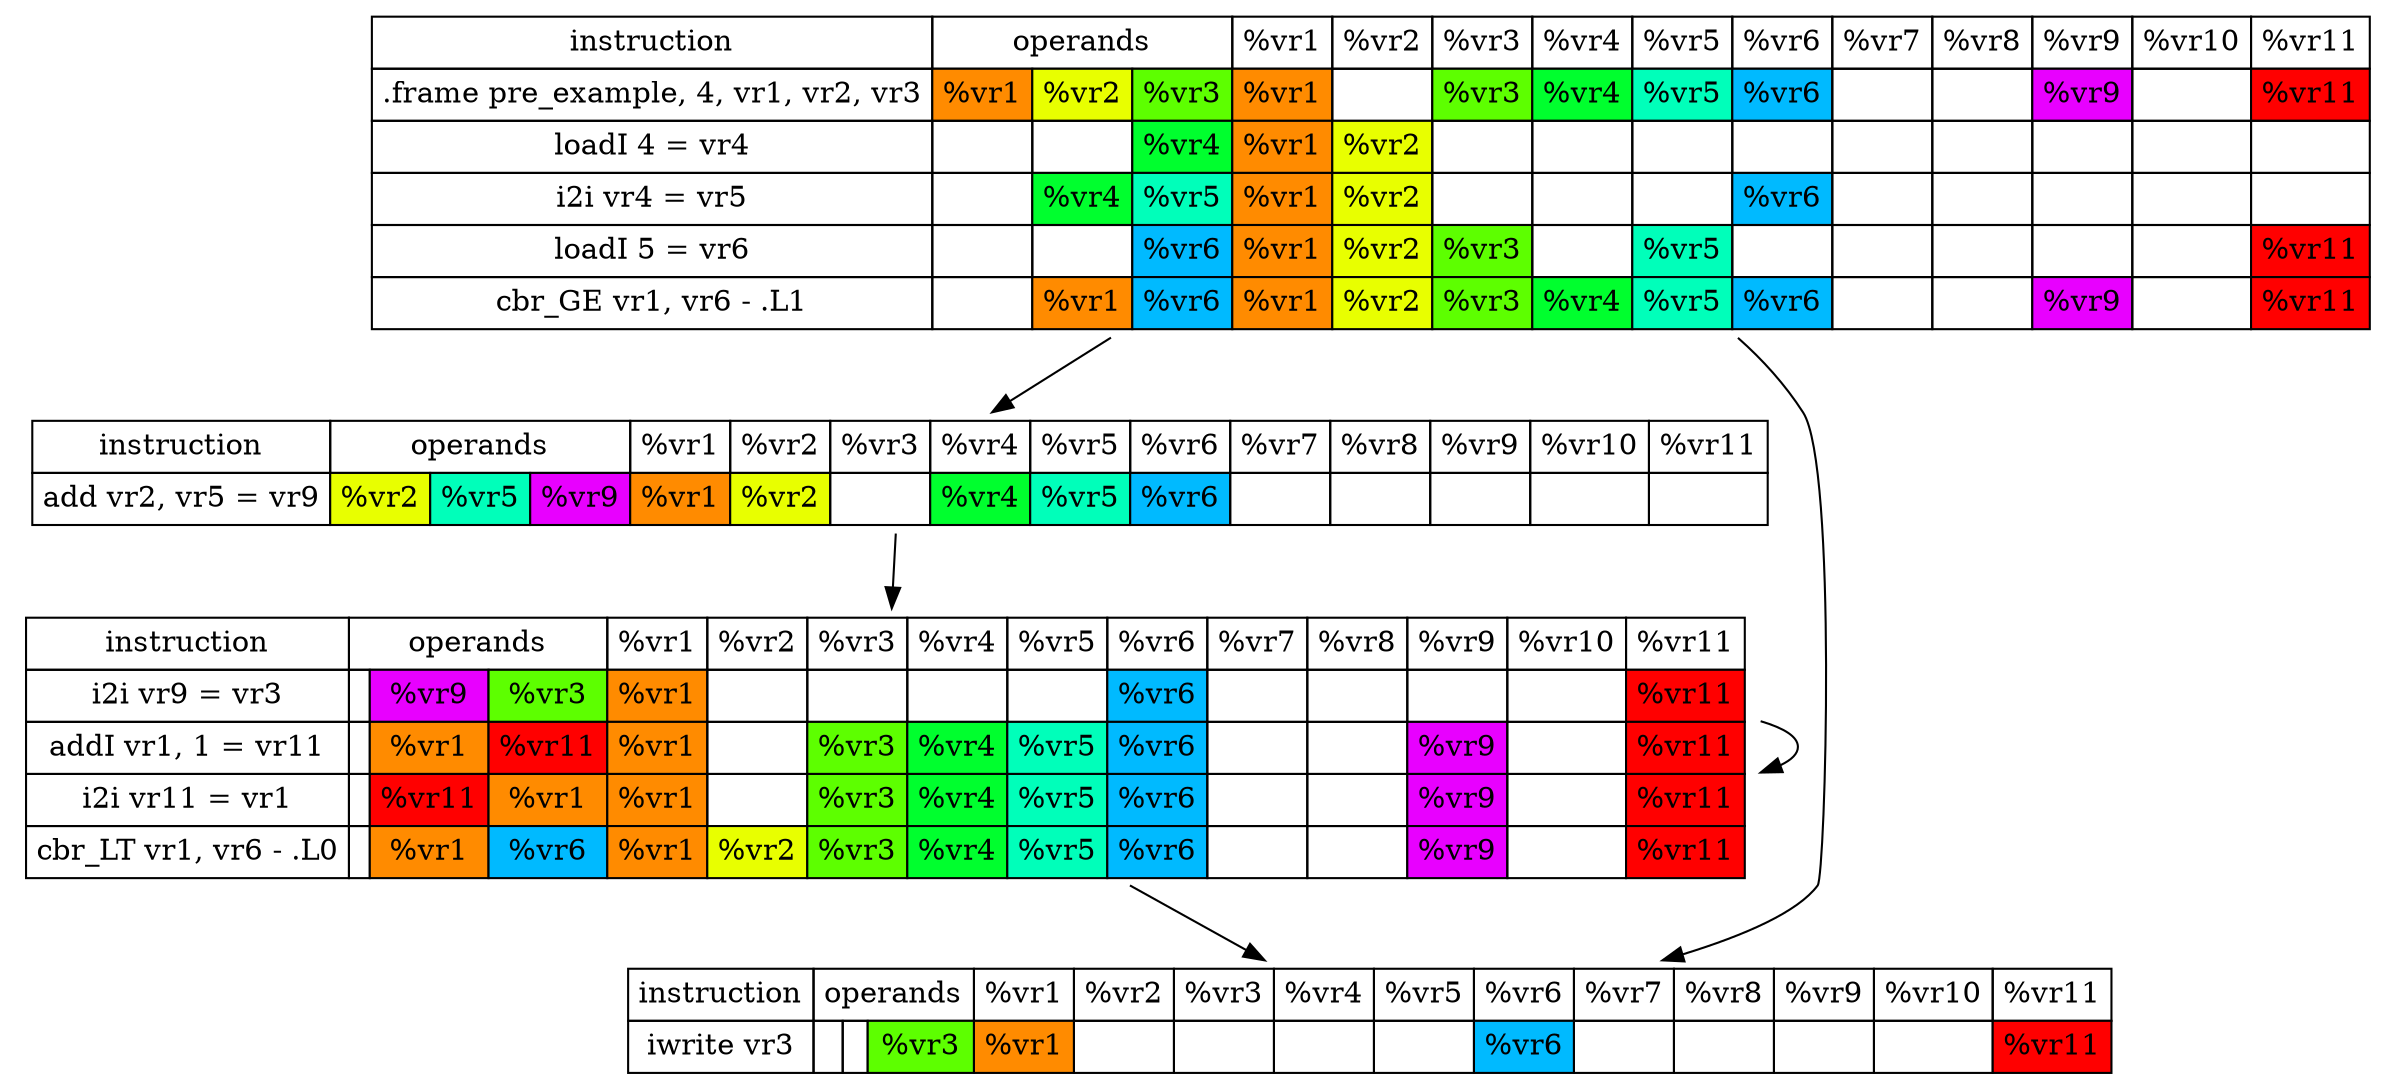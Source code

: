 digraph cfg {
_F_pre_example [shape = none, label = <
<table border="0" cellborder="1" cellspacing="0" cellpadding="4">
<tr><td>instruction</td><td colspan="3">operands</td>
<td>%vr1</td>
<td>%vr2</td>
<td>%vr3</td>
<td>%vr4</td>
<td>%vr5</td>
<td>%vr6</td>
<td>%vr7</td>
<td>%vr8</td>
<td>%vr9</td>
<td>%vr10</td>
<td>%vr11</td>
</tr>
<tr><td>.frame pre_example, 4, vr1, vr2, vr3</td>
    <td bgcolor = "0.090909086 1 1">%vr1</td>
    <td bgcolor = "0.18181817 1 1">%vr2</td>
    <td bgcolor = "0.27272728 1 1">%vr3</td>
    <td bgcolor = "0.090909086 1 1">%vr1</td>
<td></td>
    <td bgcolor = "0.27272728 1 1">%vr3</td>
    <td bgcolor = "0.36363634 1 1">%vr4</td>
    <td bgcolor = "0.45454544 1 1">%vr5</td>
    <td bgcolor = "0.54545456 1 1">%vr6</td>
<td></td>
<td></td>
    <td bgcolor = "0.81818175 1 1">%vr9</td>
<td></td>
    <td bgcolor = "1 1 1">%vr11</td>
</tr>
<tr><td>loadI 4 = vr4</td>
<td></td>
<td></td>
    <td bgcolor = "0.36363634 1 1">%vr4</td>
    <td bgcolor = "0.090909086 1 1">%vr1</td>
    <td bgcolor = "0.18181817 1 1">%vr2</td>
<td></td>
<td></td>
<td></td>
<td></td>
<td></td>
<td></td>
<td></td>
<td></td>
<td></td>
</tr>
<tr><td>i2i vr4 = vr5</td>
<td></td>
    <td bgcolor = "0.36363634 1 1">%vr4</td>
    <td bgcolor = "0.45454544 1 1">%vr5</td>
    <td bgcolor = "0.090909086 1 1">%vr1</td>
    <td bgcolor = "0.18181817 1 1">%vr2</td>
<td></td>
<td></td>
<td></td>
    <td bgcolor = "0.54545456 1 1">%vr6</td>
<td></td>
<td></td>
<td></td>
<td></td>
<td></td>
</tr>
<tr><td>loadI 5 = vr6</td>
<td></td>
<td></td>
    <td bgcolor = "0.54545456 1 1">%vr6</td>
    <td bgcolor = "0.090909086 1 1">%vr1</td>
    <td bgcolor = "0.18181817 1 1">%vr2</td>
    <td bgcolor = "0.27272728 1 1">%vr3</td>
<td></td>
    <td bgcolor = "0.45454544 1 1">%vr5</td>
<td></td>
<td></td>
<td></td>
<td></td>
<td></td>
    <td bgcolor = "1 1 1">%vr11</td>
</tr>
<tr><td>cbr_GE vr1, vr6 - .L1</td>
<td></td>
    <td bgcolor = "0.090909086 1 1">%vr1</td>
    <td bgcolor = "0.54545456 1 1">%vr6</td>
    <td bgcolor = "0.090909086 1 1">%vr1</td>
    <td bgcolor = "0.18181817 1 1">%vr2</td>
    <td bgcolor = "0.27272728 1 1">%vr3</td>
    <td bgcolor = "0.36363634 1 1">%vr4</td>
    <td bgcolor = "0.45454544 1 1">%vr5</td>
    <td bgcolor = "0.54545456 1 1">%vr6</td>
<td></td>
<td></td>
    <td bgcolor = "0.81818175 1 1">%vr9</td>
<td></td>
    <td bgcolor = "1 1 1">%vr11</td>
</tr>
</table>>]
_F_pre_example -> _pre_F_pre_example_L0
_F_pre_example -> _L1
_pre_F_pre_example_L0 [shape = none, label = <
<table border="0" cellborder="1" cellspacing="0" cellpadding="4">
<tr><td>instruction</td><td colspan="3">operands</td>
<td>%vr1</td>
<td>%vr2</td>
<td>%vr3</td>
<td>%vr4</td>
<td>%vr5</td>
<td>%vr6</td>
<td>%vr7</td>
<td>%vr8</td>
<td>%vr9</td>
<td>%vr10</td>
<td>%vr11</td>
</tr>
<tr><td>add vr2, vr5 = vr9</td>
    <td bgcolor = "0.18181817 1 1">%vr2</td>
    <td bgcolor = "0.45454544 1 1">%vr5</td>
    <td bgcolor = "0.81818175 1 1">%vr9</td>
    <td bgcolor = "0.090909086 1 1">%vr1</td>
    <td bgcolor = "0.18181817 1 1">%vr2</td>
<td></td>
    <td bgcolor = "0.36363634 1 1">%vr4</td>
    <td bgcolor = "0.45454544 1 1">%vr5</td>
    <td bgcolor = "0.54545456 1 1">%vr6</td>
<td></td>
<td></td>
<td></td>
<td></td>
<td></td>
</tr>
</table>>]
_pre_F_pre_example_L0 -> _L0
_L0 [shape = none, label = <
<table border="0" cellborder="1" cellspacing="0" cellpadding="4">
<tr><td>instruction</td><td colspan="3">operands</td>
<td>%vr1</td>
<td>%vr2</td>
<td>%vr3</td>
<td>%vr4</td>
<td>%vr5</td>
<td>%vr6</td>
<td>%vr7</td>
<td>%vr8</td>
<td>%vr9</td>
<td>%vr10</td>
<td>%vr11</td>
</tr>
<tr><td>i2i vr9 = vr3</td>
<td></td>
    <td bgcolor = "0.81818175 1 1">%vr9</td>
    <td bgcolor = "0.27272728 1 1">%vr3</td>
    <td bgcolor = "0.090909086 1 1">%vr1</td>
<td></td>
<td></td>
<td></td>
<td></td>
    <td bgcolor = "0.54545456 1 1">%vr6</td>
<td></td>
<td></td>
<td></td>
<td></td>
    <td bgcolor = "1 1 1">%vr11</td>
</tr>
<tr><td>addI vr1, 1 = vr11</td>
<td></td>
    <td bgcolor = "0.090909086 1 1">%vr1</td>
    <td bgcolor = "1 1 1">%vr11</td>
    <td bgcolor = "0.090909086 1 1">%vr1</td>
<td></td>
    <td bgcolor = "0.27272728 1 1">%vr3</td>
    <td bgcolor = "0.36363634 1 1">%vr4</td>
    <td bgcolor = "0.45454544 1 1">%vr5</td>
    <td bgcolor = "0.54545456 1 1">%vr6</td>
<td></td>
<td></td>
    <td bgcolor = "0.81818175 1 1">%vr9</td>
<td></td>
    <td bgcolor = "1 1 1">%vr11</td>
</tr>
<tr><td>i2i vr11 = vr1</td>
<td></td>
    <td bgcolor = "1 1 1">%vr11</td>
    <td bgcolor = "0.090909086 1 1">%vr1</td>
    <td bgcolor = "0.090909086 1 1">%vr1</td>
<td></td>
    <td bgcolor = "0.27272728 1 1">%vr3</td>
    <td bgcolor = "0.36363634 1 1">%vr4</td>
    <td bgcolor = "0.45454544 1 1">%vr5</td>
    <td bgcolor = "0.54545456 1 1">%vr6</td>
<td></td>
<td></td>
    <td bgcolor = "0.81818175 1 1">%vr9</td>
<td></td>
    <td bgcolor = "1 1 1">%vr11</td>
</tr>
<tr><td>cbr_LT vr1, vr6 - .L0</td>
<td></td>
    <td bgcolor = "0.090909086 1 1">%vr1</td>
    <td bgcolor = "0.54545456 1 1">%vr6</td>
    <td bgcolor = "0.090909086 1 1">%vr1</td>
    <td bgcolor = "0.18181817 1 1">%vr2</td>
    <td bgcolor = "0.27272728 1 1">%vr3</td>
    <td bgcolor = "0.36363634 1 1">%vr4</td>
    <td bgcolor = "0.45454544 1 1">%vr5</td>
    <td bgcolor = "0.54545456 1 1">%vr6</td>
<td></td>
<td></td>
    <td bgcolor = "0.81818175 1 1">%vr9</td>
<td></td>
    <td bgcolor = "1 1 1">%vr11</td>
</tr>
</table>>]
_L0 -> _L0
_L0 -> _L1
_L1 [shape = none, label = <
<table border="0" cellborder="1" cellspacing="0" cellpadding="4">
<tr><td>instruction</td><td colspan="3">operands</td>
<td>%vr1</td>
<td>%vr2</td>
<td>%vr3</td>
<td>%vr4</td>
<td>%vr5</td>
<td>%vr6</td>
<td>%vr7</td>
<td>%vr8</td>
<td>%vr9</td>
<td>%vr10</td>
<td>%vr11</td>
</tr>
<tr><td>iwrite vr3</td>
<td></td>
<td></td>
    <td bgcolor = "0.27272728 1 1">%vr3</td>
    <td bgcolor = "0.090909086 1 1">%vr1</td>
<td></td>
<td></td>
<td></td>
<td></td>
    <td bgcolor = "0.54545456 1 1">%vr6</td>
<td></td>
<td></td>
<td></td>
<td></td>
    <td bgcolor = "1 1 1">%vr11</td>
</tr>
</table>>]
}
